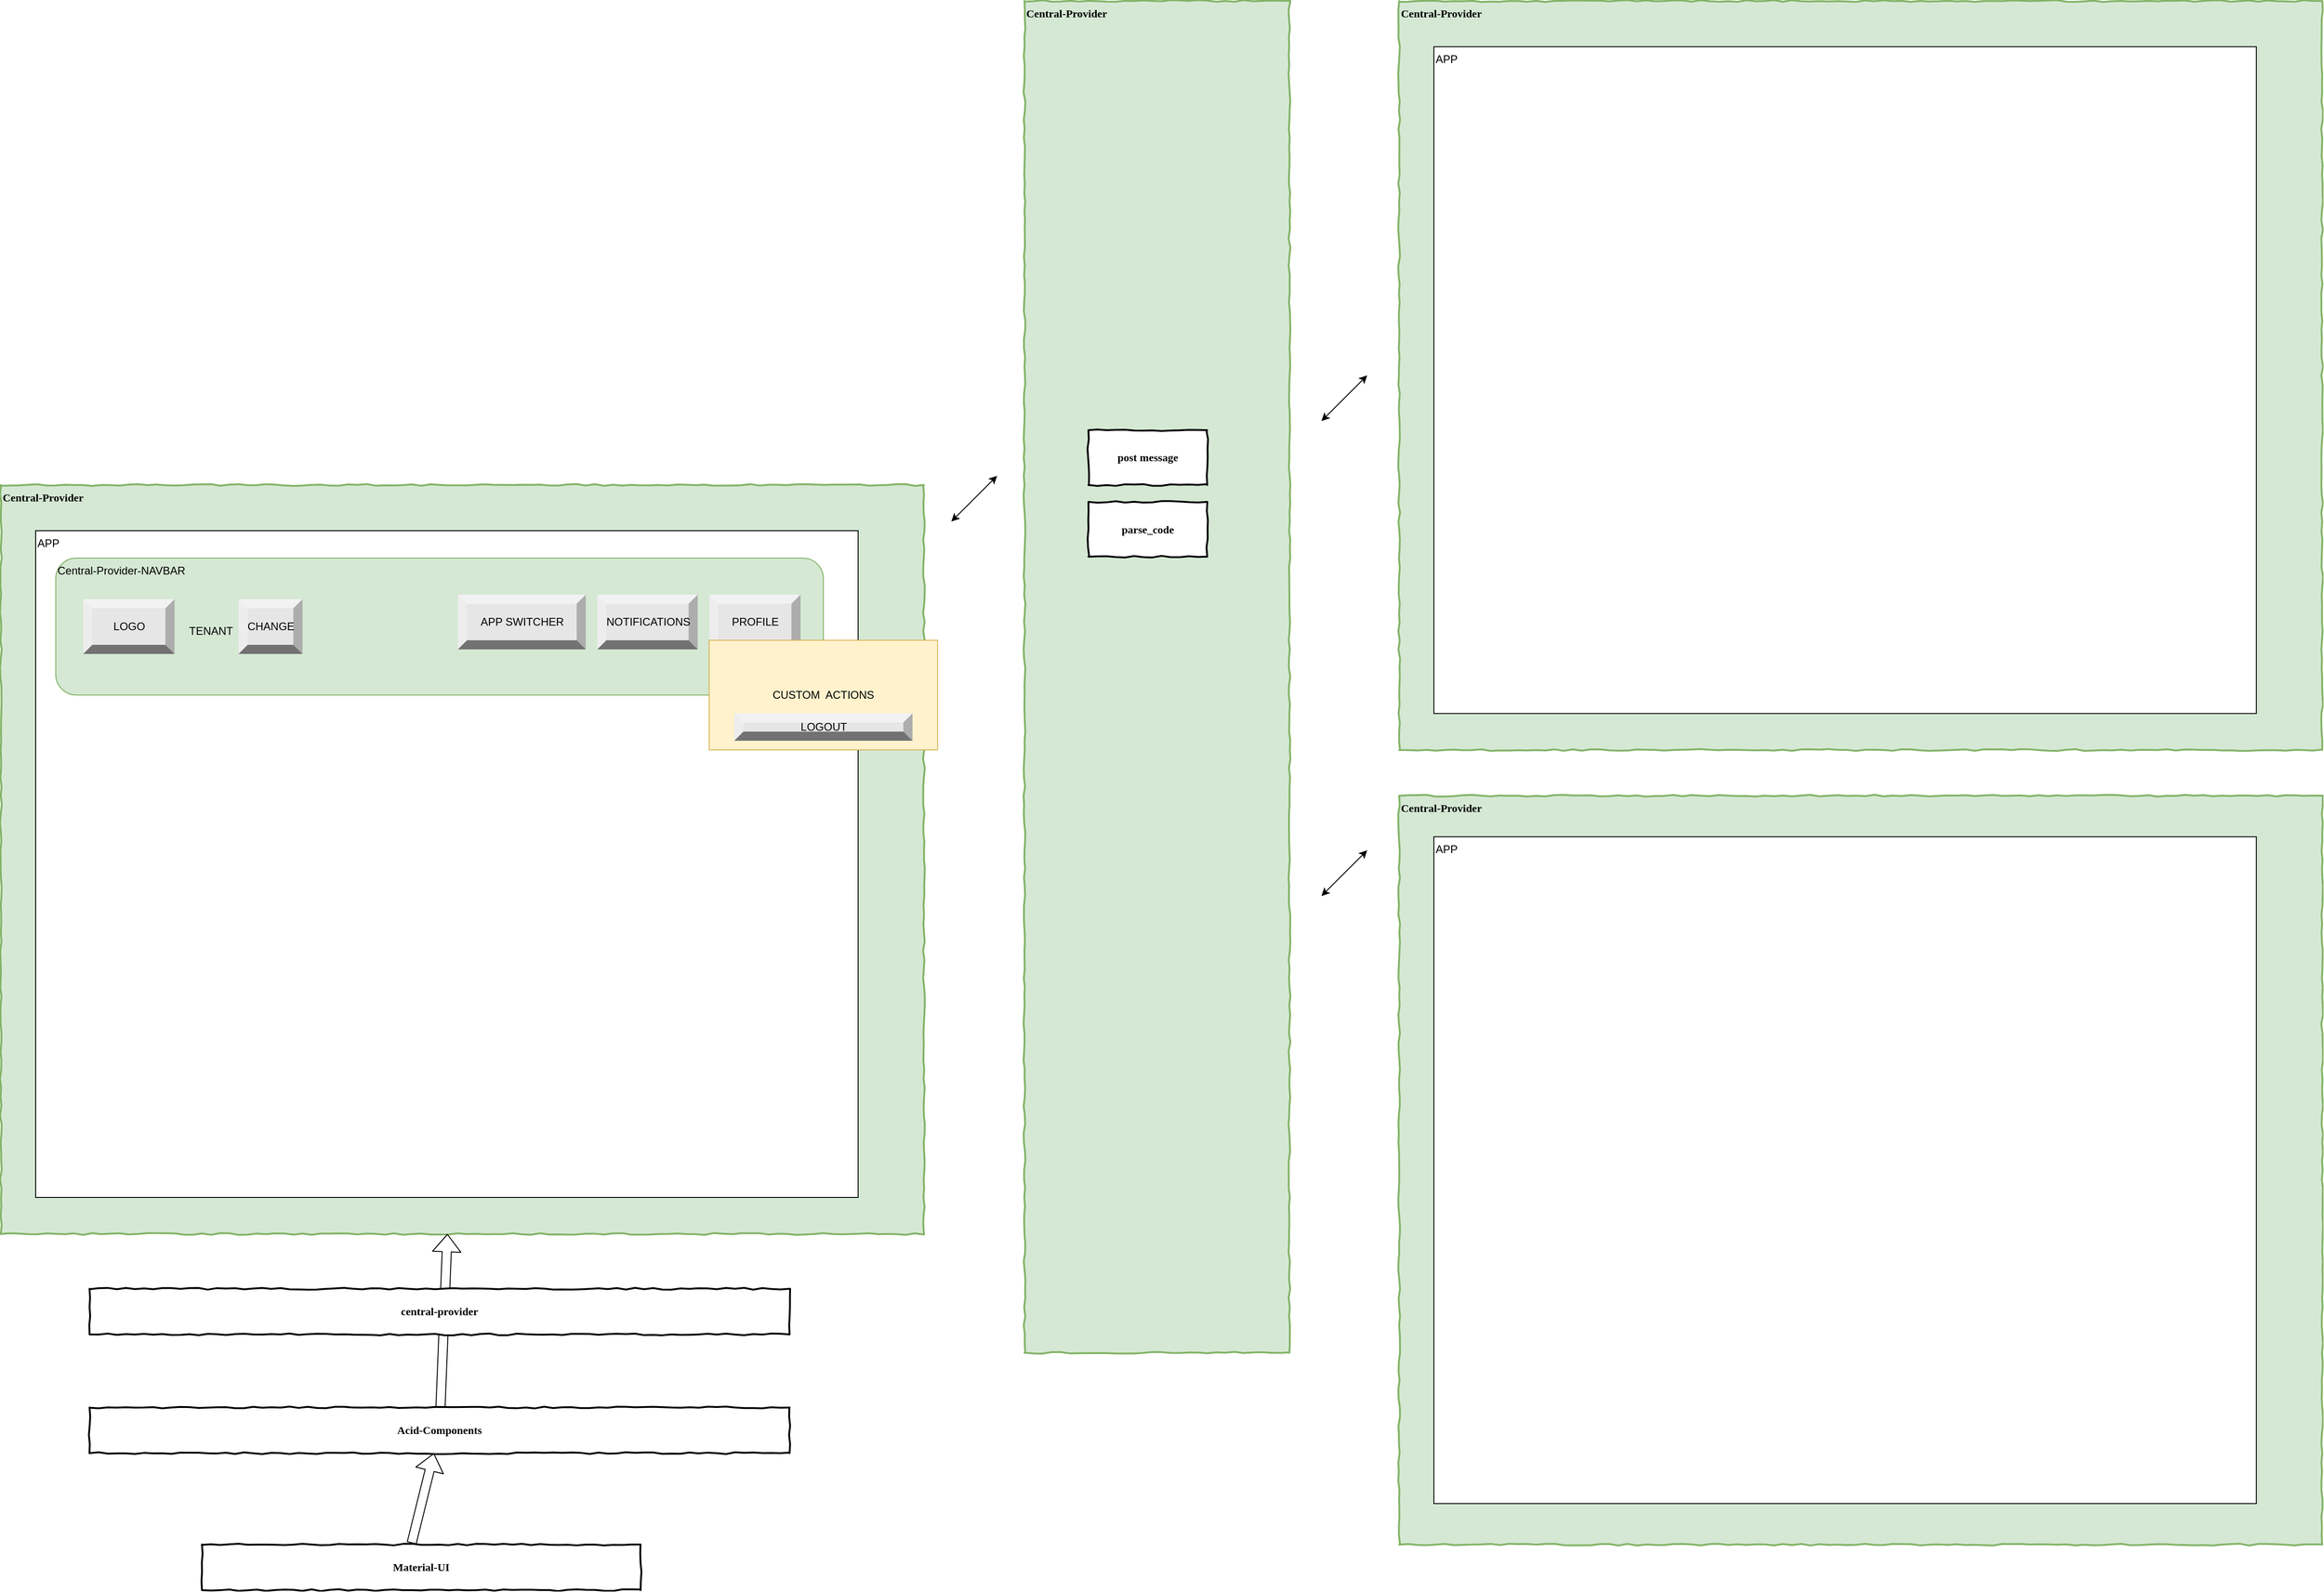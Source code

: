 <mxfile version="11.0.8" type="github"><diagram id="IQb-Q1aA-xjswy8K2gze" name="Page-1"><mxGraphModel dx="3627" dy="2508" grid="1" gridSize="10" guides="1" tooltips="1" connect="1" arrows="1" fold="1" page="1" pageScale="1" pageWidth="850" pageHeight="1100" math="0" shadow="0"><root><mxCell id="0"/><mxCell id="1" parent="0"/><mxCell id="M0SNbST3nIgfD_wJtEOr-6" value="Central-Provider" style="html=1;whiteSpace=wrap;comic=1;strokeWidth=2;fontFamily=Comic Sans MS;fontStyle=1;fillColor=#d5e8d4;strokeColor=#82b366;align=left;verticalAlign=top;" vertex="1" parent="1"><mxGeometry x="960" y="-580" width="290" height="1480" as="geometry"/></mxCell><mxCell id="3-dL4b7W_bDIyXlH1NlS-2" value="Central-Provider" style="html=1;whiteSpace=wrap;comic=1;strokeWidth=2;fontFamily=Comic Sans MS;fontStyle=1;fillColor=#d5e8d4;strokeColor=#82b366;align=left;verticalAlign=top;" parent="1" vertex="1"><mxGeometry x="-160" y="-50" width="1010" height="820" as="geometry"/></mxCell><mxCell id="Z8YObcQMcuK0Kef81ntr-1" value="APP" style="rounded=0;whiteSpace=wrap;html=1;align=left;verticalAlign=top;" parent="1" vertex="1"><mxGeometry x="-122" width="900" height="730" as="geometry"/></mxCell><mxCell id="Z8YObcQMcuK0Kef81ntr-10" value="Material-UI" style="html=1;whiteSpace=wrap;comic=1;strokeWidth=2;fontFamily=Comic Sans MS;fontStyle=1;" parent="1" vertex="1"><mxGeometry x="60" y="1110" width="480" height="50" as="geometry"/></mxCell><mxCell id="Z8YObcQMcuK0Kef81ntr-11" value="post message" style="html=1;whiteSpace=wrap;comic=1;strokeWidth=2;fontFamily=Comic Sans MS;fontStyle=1;" parent="1" vertex="1"><mxGeometry x="1030" y="-110" width="130" height="60" as="geometry"/></mxCell><mxCell id="Z8YObcQMcuK0Kef81ntr-12" value="parse_code" style="html=1;whiteSpace=wrap;comic=1;strokeWidth=2;fontFamily=Comic Sans MS;fontStyle=1;" parent="1" vertex="1"><mxGeometry x="1030" y="-31.5" width="130" height="60" as="geometry"/></mxCell><mxCell id="3-dL4b7W_bDIyXlH1NlS-1" value="Acid-Components" style="html=1;whiteSpace=wrap;comic=1;strokeWidth=2;fontFamily=Comic Sans MS;fontStyle=1;" parent="1" vertex="1"><mxGeometry x="-63" y="960" width="766" height="50" as="geometry"/></mxCell><mxCell id="3-dL4b7W_bDIyXlH1NlS-3" value="" style="shape=flexArrow;endArrow=classic;html=1;" parent="1" source="3-dL4b7W_bDIyXlH1NlS-1" target="3-dL4b7W_bDIyXlH1NlS-2" edge="1"><mxGeometry width="50" height="50" relative="1" as="geometry"><mxPoint x="290" y="1000" as="sourcePoint"/><mxPoint x="-110" y="1180" as="targetPoint"/></mxGeometry></mxCell><mxCell id="3-dL4b7W_bDIyXlH1NlS-4" value="" style="shape=flexArrow;endArrow=classic;html=1;exitX=0.478;exitY=-0.03;exitDx=0;exitDy=0;exitPerimeter=0;" parent="1" source="Z8YObcQMcuK0Kef81ntr-10" target="3-dL4b7W_bDIyXlH1NlS-1" edge="1"><mxGeometry width="50" height="50" relative="1" as="geometry"><mxPoint x="160" y="1040" as="sourcePoint"/><mxPoint x="-110" y="1180" as="targetPoint"/></mxGeometry></mxCell><mxCell id="3-dL4b7W_bDIyXlH1NlS-10" value="Central-Provider-NAVBAR" style="rounded=1;whiteSpace=wrap;html=1;align=left;verticalAlign=top;fillColor=#d5e8d4;strokeColor=#82b366;" parent="1" vertex="1"><mxGeometry x="-100" y="30" width="840" height="150" as="geometry"/></mxCell><mxCell id="3-dL4b7W_bDIyXlH1NlS-11" value="LOGO" style="labelPosition=center;verticalLabelPosition=middle;align=center;html=1;shape=mxgraph.basic.shaded_button;dx=10;fillColor=#E6E6E6;strokeColor=none;" parent="1" vertex="1"><mxGeometry x="-70" y="75" width="100" height="60" as="geometry"/></mxCell><mxCell id="3-dL4b7W_bDIyXlH1NlS-12" value="APP SWITCHER" style="labelPosition=center;verticalLabelPosition=middle;align=center;html=1;shape=mxgraph.basic.shaded_button;dx=10;fillColor=#E6E6E6;strokeColor=none;" parent="1" vertex="1"><mxGeometry x="340" y="70" width="140" height="60" as="geometry"/></mxCell><mxCell id="3-dL4b7W_bDIyXlH1NlS-13" value="NOTIFICATIONS" style="labelPosition=center;verticalLabelPosition=middle;align=center;html=1;shape=mxgraph.basic.shaded_button;dx=10;fillColor=#E6E6E6;strokeColor=none;" parent="1" vertex="1"><mxGeometry x="492.5" y="70" width="110" height="60" as="geometry"/></mxCell><mxCell id="3-dL4b7W_bDIyXlH1NlS-14" value="PROFILE" style="labelPosition=center;verticalLabelPosition=middle;align=center;html=1;shape=mxgraph.basic.shaded_button;dx=10;fillColor=#E6E6E6;strokeColor=none;" parent="1" vertex="1"><mxGeometry x="615" y="70" width="100" height="60" as="geometry"/></mxCell><mxCell id="3-dL4b7W_bDIyXlH1NlS-16" value="CUSTOM&amp;nbsp; ACTIONS" style="rounded=0;whiteSpace=wrap;html=1;align=center;fillColor=#fff2cc;strokeColor=#d6b656;" parent="1" vertex="1"><mxGeometry x="615" y="120" width="250" height="120" as="geometry"/></mxCell><mxCell id="3-dL4b7W_bDIyXlH1NlS-17" value="LOGOUT" style="labelPosition=center;verticalLabelPosition=middle;align=center;html=1;shape=mxgraph.basic.shaded_button;dx=10;fillColor=#E6E6E6;strokeColor=none;" parent="1" vertex="1"><mxGeometry x="642.5" y="200" width="195" height="30" as="geometry"/></mxCell><mxCell id="3-dL4b7W_bDIyXlH1NlS-18" value="TENANT" style="text;html=1;strokeColor=none;fillColor=none;align=center;verticalAlign=middle;whiteSpace=wrap;rounded=0;" parent="1" vertex="1"><mxGeometry x="50" y="100" width="40" height="20" as="geometry"/></mxCell><mxCell id="jDUOTBu10QDgUizcQ57C-2" value="CHANGE" style="labelPosition=center;verticalLabelPosition=middle;align=center;html=1;shape=mxgraph.basic.shaded_button;dx=10;fillColor=#E6E6E6;strokeColor=none;" parent="1" vertex="1"><mxGeometry x="100" y="75" width="70" height="60" as="geometry"/></mxCell><mxCell id="M0SNbST3nIgfD_wJtEOr-1" value="central-provider" style="html=1;whiteSpace=wrap;comic=1;strokeWidth=2;fontFamily=Comic Sans MS;fontStyle=1;" vertex="1" parent="1"><mxGeometry x="-63" y="830" width="766" height="50" as="geometry"/></mxCell><mxCell id="M0SNbST3nIgfD_wJtEOr-7" value="Central-Provider" style="html=1;whiteSpace=wrap;comic=1;strokeWidth=2;fontFamily=Comic Sans MS;fontStyle=1;fillColor=#d5e8d4;strokeColor=#82b366;align=left;verticalAlign=top;" vertex="1" parent="1"><mxGeometry x="1370" y="-579.833" width="1010" height="820" as="geometry"/></mxCell><mxCell id="M0SNbST3nIgfD_wJtEOr-8" value="APP" style="rounded=0;whiteSpace=wrap;html=1;align=left;verticalAlign=top;" vertex="1" parent="1"><mxGeometry x="1408" y="-529.833" width="900" height="730" as="geometry"/></mxCell><mxCell id="M0SNbST3nIgfD_wJtEOr-10" value="Central-Provider" style="html=1;whiteSpace=wrap;comic=1;strokeWidth=2;fontFamily=Comic Sans MS;fontStyle=1;fillColor=#d5e8d4;strokeColor=#82b366;align=left;verticalAlign=top;" vertex="1" parent="1"><mxGeometry x="1370" y="290.167" width="1010" height="820" as="geometry"/></mxCell><mxCell id="M0SNbST3nIgfD_wJtEOr-11" value="APP" style="rounded=0;whiteSpace=wrap;html=1;align=left;verticalAlign=top;" vertex="1" parent="1"><mxGeometry x="1408" y="335.167" width="900" height="730" as="geometry"/></mxCell><mxCell id="M0SNbST3nIgfD_wJtEOr-12" value="" style="endArrow=classic;startArrow=classic;html=1;" edge="1" parent="1"><mxGeometry width="50" height="50" relative="1" as="geometry"><mxPoint x="880" y="-10" as="sourcePoint"/><mxPoint x="930" y="-60" as="targetPoint"/></mxGeometry></mxCell><mxCell id="M0SNbST3nIgfD_wJtEOr-13" value="" style="endArrow=classic;startArrow=classic;html=1;" edge="1" parent="1"><mxGeometry width="50" height="50" relative="1" as="geometry"><mxPoint x="1285" y="-120" as="sourcePoint"/><mxPoint x="1335" y="-170" as="targetPoint"/></mxGeometry></mxCell><mxCell id="M0SNbST3nIgfD_wJtEOr-14" value="" style="endArrow=classic;startArrow=classic;html=1;" edge="1" parent="1"><mxGeometry width="50" height="50" relative="1" as="geometry"><mxPoint x="1285" y="400" as="sourcePoint"/><mxPoint x="1335" y="350" as="targetPoint"/></mxGeometry></mxCell></root></mxGraphModel></diagram></mxfile>